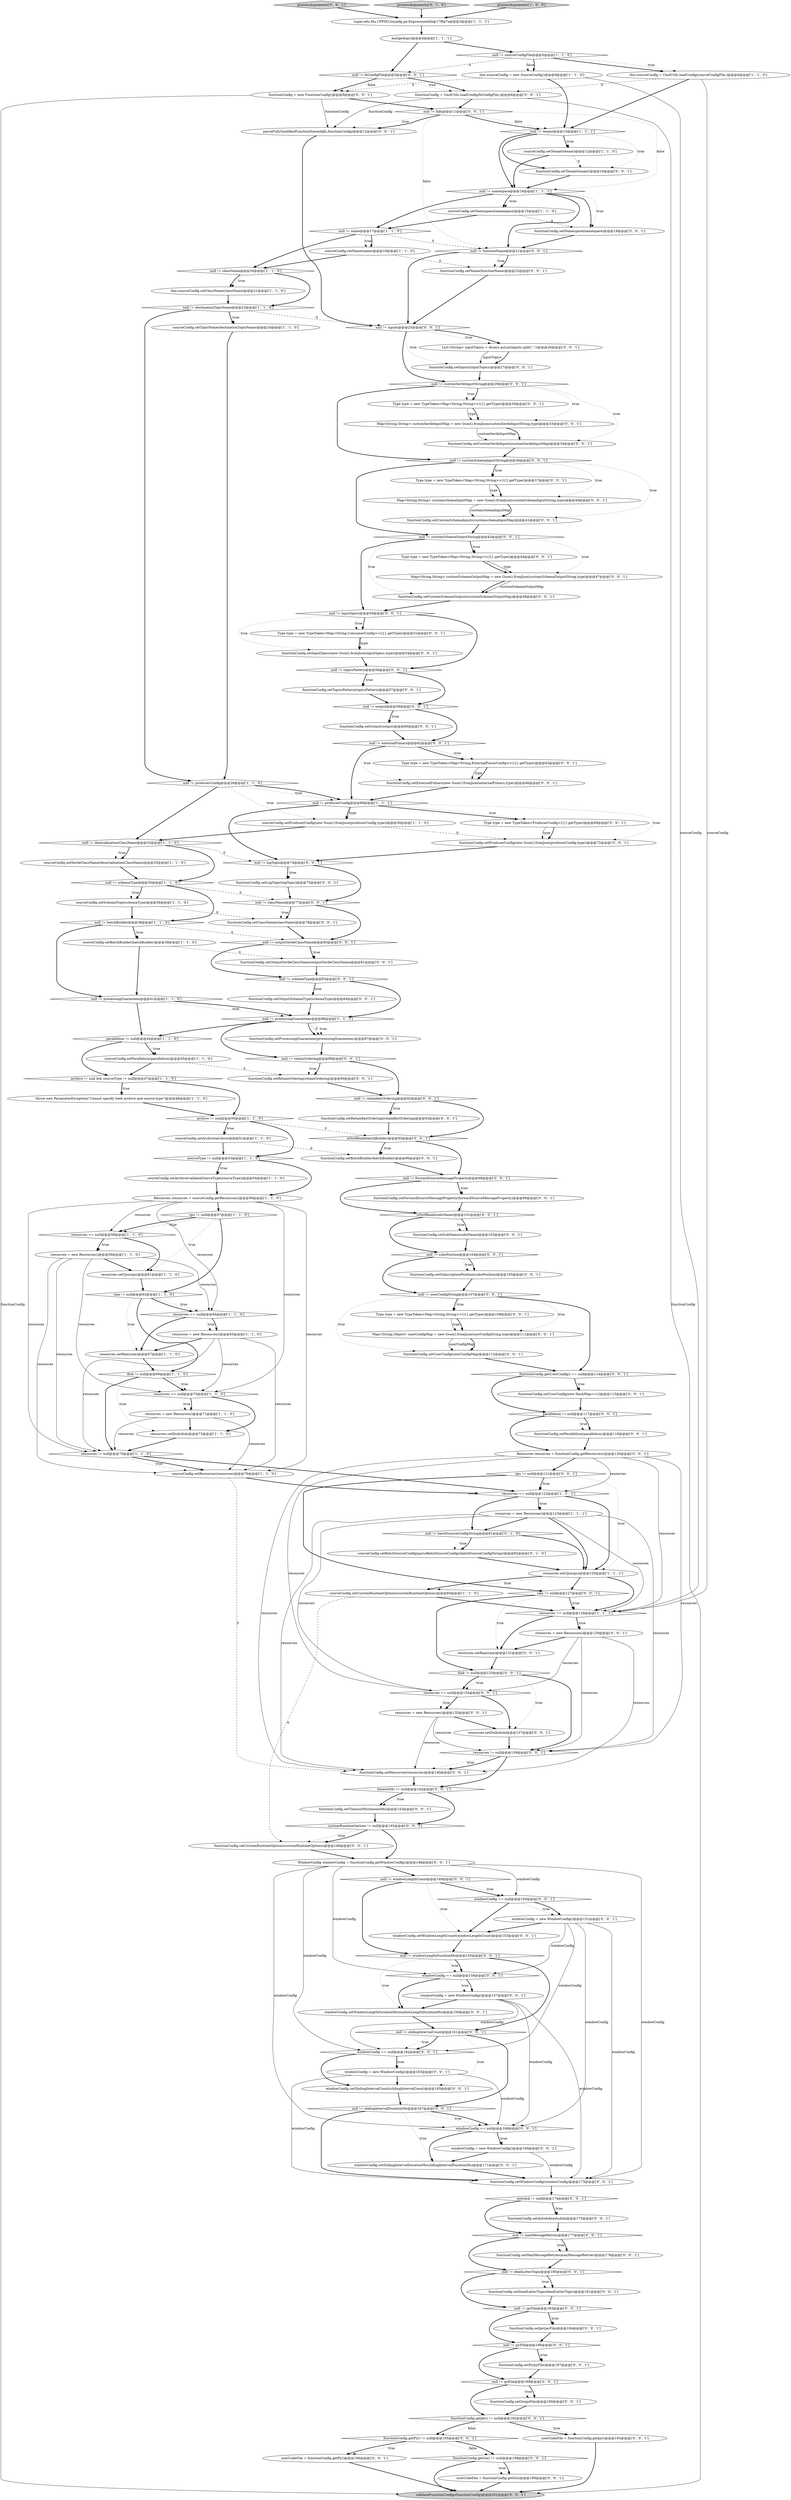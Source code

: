 digraph {
102 [style = filled, label = "userCodeFile = functionConfig.getJar()@@@193@@@['0', '0', '1']", fillcolor = white, shape = ellipse image = "AAA0AAABBB3BBB"];
70 [style = filled, label = "null != goFile@@@189@@@['0', '0', '1']", fillcolor = white, shape = diamond image = "AAA0AAABBB3BBB"];
84 [style = filled, label = "functionConfig.setSubName(subsName)@@@102@@@['0', '0', '1']", fillcolor = white, shape = ellipse image = "AAA0AAABBB3BBB"];
126 [style = filled, label = "functionConfig = CmdUtils.loadConfig(fnConfigFile,)@@@6@@@['0', '0', '1']", fillcolor = white, shape = ellipse image = "AAA0AAABBB3BBB"];
42 [style = filled, label = "sourceConfig.setName(name)@@@18@@@['1', '1', '0']", fillcolor = white, shape = ellipse image = "AAA0AAABBB1BBB"];
75 [style = filled, label = "Type type = new TypeToken<Map<String,ExternalPulsarConfig>>(){}.getType()@@@63@@@['0', '0', '1']", fillcolor = white, shape = ellipse image = "AAA0AAABBB3BBB"];
78 [style = filled, label = "parallelism != null@@@117@@@['0', '0', '1']", fillcolor = white, shape = diamond image = "AAA0AAABBB3BBB"];
153 [style = filled, label = "timeoutMs != null@@@142@@@['0', '0', '1']", fillcolor = white, shape = diamond image = "AAA0AAABBB3BBB"];
148 [style = filled, label = "null != topicsPattern@@@56@@@['0', '0', '1']", fillcolor = white, shape = diamond image = "AAA0AAABBB3BBB"];
170 [style = filled, label = "ram != null@@@127@@@['0', '0', '1']", fillcolor = white, shape = diamond image = "AAA0AAABBB3BBB"];
31 [style = filled, label = "sourceConfig.setResources(resources)@@@76@@@['1', '1', '0']", fillcolor = white, shape = ellipse image = "AAA0AAABBB1BBB"];
154 [style = filled, label = "processArguments['0', '0', '1']", fillcolor = lightgray, shape = diamond image = "AAA0AAABBB3BBB"];
122 [style = filled, label = "null != subsPosition@@@104@@@['0', '0', '1']", fillcolor = white, shape = diamond image = "AAA0AAABBB3BBB"];
36 [style = filled, label = "null != producerConfig@@@68@@@['1', '1', '1']", fillcolor = white, shape = diamond image = "AAA0AAABBB1BBB"];
65 [style = filled, label = "functionConfig.setInputSpecs(new Gson().fromJson(inputSpecs,type))@@@54@@@['0', '0', '1']", fillcolor = white, shape = ellipse image = "AAA0AAABBB3BBB"];
81 [style = filled, label = "functionConfig.setNamespace(namespace)@@@19@@@['0', '0', '1']", fillcolor = white, shape = ellipse image = "AAA0AAABBB3BBB"];
3 [style = filled, label = "null != batchBuilder@@@38@@@['1', '1', '0']", fillcolor = white, shape = diamond image = "AAA0AAABBB1BBB"];
16 [style = filled, label = "sourceType != null@@@53@@@['1', '1', '0']", fillcolor = white, shape = diamond image = "AAA0AAABBB1BBB"];
156 [style = filled, label = "functionConfig.setProducerConfig(new Gson().fromJson(producerConfig,type))@@@72@@@['0', '0', '1']", fillcolor = white, shape = ellipse image = "AAA0AAABBB3BBB"];
158 [style = filled, label = "functionConfig.setWindowConfig(windowConfig)@@@173@@@['0', '0', '1']", fillcolor = white, shape = ellipse image = "AAA0AAABBB3BBB"];
13 [style = filled, label = "sourceConfig.setTopicName(destinationTopicName)@@@24@@@['1', '1', '0']", fillcolor = white, shape = ellipse image = "AAA0AAABBB1BBB"];
159 [style = filled, label = "functionConfig.setForwardSourceMessageProperty(forwardSourceMessageProperty)@@@99@@@['0', '0', '1']", fillcolor = white, shape = ellipse image = "AAA0AAABBB3BBB"];
138 [style = filled, label = "null != windowLengthDurationMs@@@155@@@['0', '0', '1']", fillcolor = white, shape = diamond image = "AAA0AAABBB3BBB"];
35 [style = filled, label = "null != destinationTopicName@@@23@@@['1', '1', '0']", fillcolor = white, shape = diamond image = "AAA0AAABBB1BBB"];
130 [style = filled, label = "Type type = new TypeToken<Map<String,String>>(){}.getType()@@@108@@@['0', '0', '1']", fillcolor = white, shape = ellipse image = "AAA0AAABBB3BBB"];
121 [style = filled, label = "null != inputSpecs@@@50@@@['0', '0', '1']", fillcolor = white, shape = diamond image = "AAA0AAABBB3BBB"];
145 [style = filled, label = "functionConfig.setJar(jarFile)@@@184@@@['0', '0', '1']", fillcolor = white, shape = ellipse image = "AAA0AAABBB3BBB"];
15 [style = filled, label = "sourceConfig.setArchive(validateSourceType(sourceType))@@@54@@@['1', '1', '0']", fillcolor = white, shape = ellipse image = "AAA0AAABBB1BBB"];
61 [style = filled, label = "autoAck != null@@@174@@@['0', '0', '1']", fillcolor = white, shape = diamond image = "AAA0AAABBB3BBB"];
125 [style = filled, label = "functionConfig.setOutputSchemaType(schemaType)@@@84@@@['0', '0', '1']", fillcolor = white, shape = ellipse image = "AAA0AAABBB3BBB"];
160 [style = filled, label = "functionConfig.setSubscriptionPosition(subsPosition)@@@105@@@['0', '0', '1']", fillcolor = white, shape = ellipse image = "AAA0AAABBB3BBB"];
174 [style = filled, label = "null != maxMessageRetries@@@177@@@['0', '0', '1']", fillcolor = white, shape = diamond image = "AAA0AAABBB3BBB"];
127 [style = filled, label = "windowConfig.setWindowLengthCount(windowLengthCount)@@@153@@@['0', '0', '1']", fillcolor = white, shape = ellipse image = "AAA0AAABBB3BBB"];
50 [style = filled, label = "resources.setCpu(cpu)@@@125@@@['1', '1', '1']", fillcolor = white, shape = ellipse image = "AAA0AAABBB1BBB"];
66 [style = filled, label = "windowConfig == null@@@150@@@['0', '0', '1']", fillcolor = white, shape = diamond image = "AAA0AAABBB3BBB"];
117 [style = filled, label = "null != outputSerdeClassName@@@80@@@['0', '0', '1']", fillcolor = white, shape = diamond image = "AAA0AAABBB3BBB"];
112 [style = filled, label = "List<String> inputTopics = Arrays.asList(inputs.split(\",\"))@@@26@@@['0', '0', '1']", fillcolor = white, shape = ellipse image = "AAA0AAABBB3BBB"];
43 [style = filled, label = "sourceConfig.setBatchBuilder(batchBuilder)@@@39@@@['1', '1', '0']", fillcolor = white, shape = ellipse image = "AAA0AAABBB1BBB"];
27 [style = filled, label = "sourceConfig.setArchive(archive)@@@51@@@['1', '1', '0']", fillcolor = white, shape = ellipse image = "AAA0AAABBB1BBB"];
30 [style = filled, label = "resources = new Resources()@@@65@@@['1', '1', '0']", fillcolor = white, shape = ellipse image = "AAA0AAABBB1BBB"];
58 [style = filled, label = "functionConfig.setAutoAck(autoAck)@@@175@@@['0', '0', '1']", fillcolor = white, shape = ellipse image = "AAA0AAABBB3BBB"];
46 [style = filled, label = "resources != null@@@75@@@['1', '1', '0']", fillcolor = white, shape = diamond image = "AAA0AAABBB1BBB"];
11 [style = filled, label = "parallelism != null@@@44@@@['1', '1', '0']", fillcolor = white, shape = diamond image = "AAA0AAABBB1BBB"];
86 [style = filled, label = "null != customSchemaOutputString@@@43@@@['0', '0', '1']", fillcolor = white, shape = diamond image = "AAA0AAABBB3BBB"];
109 [style = filled, label = "null != inputs@@@25@@@['0', '0', '1']", fillcolor = white, shape = diamond image = "AAA0AAABBB3BBB"];
110 [style = filled, label = "functionConfig.setCustomRuntimeOptions(customRuntimeOptions)@@@146@@@['0', '0', '1']", fillcolor = white, shape = ellipse image = "AAA0AAABBB3BBB"];
108 [style = filled, label = "customRuntimeOptions != null@@@145@@@['0', '0', '1']", fillcolor = white, shape = diamond image = "AAA0AAABBB3BBB"];
167 [style = filled, label = "WindowConfig windowConfig = functionConfig.getWindowConfig()@@@148@@@['0', '0', '1']", fillcolor = white, shape = ellipse image = "AAA0AAABBB3BBB"];
77 [style = filled, label = "functionConfig.getJar() != null@@@192@@@['0', '0', '1']", fillcolor = white, shape = diamond image = "AAA0AAABBB3BBB"];
47 [style = filled, label = "resources == null@@@122@@@['1', '1', '1']", fillcolor = white, shape = diamond image = "AAA0AAABBB1BBB"];
94 [style = filled, label = "windowConfig = new WindowConfig()@@@169@@@['0', '0', '1']", fillcolor = white, shape = ellipse image = "AAA0AAABBB3BBB"];
124 [style = filled, label = "Resources resources = functionConfig.getResources()@@@120@@@['0', '0', '1']", fillcolor = white, shape = ellipse image = "AAA0AAABBB3BBB"];
17 [style = filled, label = "resources == null@@@58@@@['1', '1', '0']", fillcolor = white, shape = diamond image = "AAA0AAABBB1BBB"];
49 [style = filled, label = "null != deserializationClassName@@@32@@@['1', '1', '0']", fillcolor = white, shape = diamond image = "AAA0AAABBB1BBB"];
48 [style = filled, label = "null != className@@@20@@@['1', '1', '0']", fillcolor = white, shape = diamond image = "AAA0AAABBB1BBB"];
0 [style = filled, label = "null != processingGuarantees@@@41@@@['1', '1', '0']", fillcolor = white, shape = diamond image = "AAA0AAABBB1BBB"];
22 [style = filled, label = "sourceConfig.setSerdeClassName(deserializationClassName)@@@33@@@['1', '1', '0']", fillcolor = white, shape = ellipse image = "AAA0AAABBB1BBB"];
20 [style = filled, label = "resources == null@@@128@@@['1', '1', '1']", fillcolor = white, shape = diamond image = "AAA0AAABBB1BBB"];
10 [style = filled, label = "resources.setCpu(cpu)@@@61@@@['1', '1', '0']", fillcolor = white, shape = ellipse image = "AAA0AAABBB1BBB"];
165 [style = filled, label = "functionConfig.setCustomSerdeInputs(customSerdeInputMap)@@@34@@@['0', '0', '1']", fillcolor = white, shape = ellipse image = "AAA0AAABBB3BBB"];
51 [style = filled, label = "null != schemaType@@@35@@@['1', '1', '0']", fillcolor = white, shape = diamond image = "AAA0AAABBB1BBB"];
40 [style = filled, label = "null != processingGuarantees@@@86@@@['1', '1', '1']", fillcolor = white, shape = diamond image = "AAA0AAABBB1BBB"];
29 [style = filled, label = "this.sourceConfig = CmdUtils.loadConfig(sourceConfigFile,)@@@6@@@['1', '1', '0']", fillcolor = white, shape = ellipse image = "AAA0AAABBB1BBB"];
38 [style = filled, label = "resources = new Resources()@@@123@@@['1', '1', '1']", fillcolor = white, shape = ellipse image = "AAA0AAABBB1BBB"];
56 [style = filled, label = "null != batchSourceConfigString@@@81@@@['0', '1', '0']", fillcolor = white, shape = diamond image = "AAA1AAABBB2BBB"];
88 [style = filled, label = "null != fqfn@@@11@@@['0', '0', '1']", fillcolor = white, shape = diamond image = "AAA0AAABBB3BBB"];
172 [style = filled, label = "resources = new Resources()@@@135@@@['0', '0', '1']", fillcolor = white, shape = ellipse image = "AAA0AAABBB3BBB"];
134 [style = filled, label = "userCodeFile = functionConfig.getGo()@@@199@@@['0', '0', '1']", fillcolor = white, shape = ellipse image = "AAA0AAABBB3BBB"];
39 [style = filled, label = "archive != null@@@50@@@['1', '1', '0']", fillcolor = white, shape = diamond image = "AAA0AAABBB1BBB"];
87 [style = filled, label = "Type type = new TypeToken<Map<String,String>>(){}.getType()@@@44@@@['0', '0', '1']", fillcolor = white, shape = ellipse image = "AAA0AAABBB3BBB"];
93 [style = filled, label = "functionConfig.setTenant(tenant)@@@16@@@['0', '0', '1']", fillcolor = white, shape = ellipse image = "AAA0AAABBB3BBB"];
133 [style = filled, label = "Map<String,String> customschemaInputMap = new Gson().fromJson(customSchemaInputString,type)@@@40@@@['0', '0', '1']", fillcolor = white, shape = ellipse image = "AAA0AAABBB3BBB"];
12 [style = filled, label = "super.edu.fdu.CPPDG.tinypdg.pe.ExpressionInfo@17f8a7e@@@3@@@['1', '1', '1']", fillcolor = white, shape = ellipse image = "AAA0AAABBB1BBB"];
19 [style = filled, label = "resources == null@@@64@@@['1', '1', '0']", fillcolor = white, shape = diamond image = "AAA0AAABBB1BBB"];
52 [style = filled, label = "Resources resources = sourceConfig.getResources()@@@56@@@['1', '1', '0']", fillcolor = white, shape = ellipse image = "AAA0AAABBB1BBB"];
59 [style = filled, label = "functionConfig.setRetainKeyOrdering(retainKeyOrdering)@@@93@@@['0', '0', '1']", fillcolor = white, shape = ellipse image = "AAA0AAABBB3BBB"];
143 [style = filled, label = "windowConfig = new WindowConfig()@@@151@@@['0', '0', '1']", fillcolor = white, shape = ellipse image = "AAA0AAABBB3BBB"];
74 [style = filled, label = "functionConfig.setCustomSchemaInputs(customschemaInputMap)@@@41@@@['0', '0', '1']", fillcolor = white, shape = ellipse image = "AAA0AAABBB3BBB"];
166 [style = filled, label = "isNotBlank(subsName)@@@101@@@['0', '0', '1']", fillcolor = white, shape = diamond image = "AAA0AAABBB3BBB"];
90 [style = filled, label = "functionConfig.setUserConfig(userConfigMap)@@@112@@@['0', '0', '1']", fillcolor = white, shape = ellipse image = "AAA0AAABBB3BBB"];
82 [style = filled, label = "null != schemaType@@@83@@@['0', '0', '1']", fillcolor = white, shape = diamond image = "AAA0AAABBB3BBB"];
139 [style = filled, label = "functionConfig.setLogTopic(logTopic)@@@75@@@['0', '0', '1']", fillcolor = white, shape = ellipse image = "AAA0AAABBB3BBB"];
104 [style = filled, label = "functionConfig.setBatchBuilder(batchBuilder)@@@96@@@['0', '0', '1']", fillcolor = white, shape = ellipse image = "AAA0AAABBB3BBB"];
140 [style = filled, label = "windowConfig.setSlidingIntervalDurationMs(slidingIntervalDurationMs)@@@171@@@['0', '0', '1']", fillcolor = white, shape = ellipse image = "AAA0AAABBB3BBB"];
168 [style = filled, label = "windowConfig == null@@@168@@@['0', '0', '1']", fillcolor = white, shape = diamond image = "AAA0AAABBB3BBB"];
34 [style = filled, label = "null != producerConfig@@@26@@@['1', '1', '0']", fillcolor = white, shape = diamond image = "AAA0AAABBB1BBB"];
146 [style = filled, label = "null != customSerdeInputString@@@29@@@['0', '0', '1']", fillcolor = white, shape = diamond image = "AAA0AAABBB3BBB"];
149 [style = filled, label = "null != windowLengthCount@@@149@@@['0', '0', '1']", fillcolor = white, shape = diamond image = "AAA0AAABBB3BBB"];
71 [style = filled, label = "null != functionName@@@21@@@['0', '0', '1']", fillcolor = white, shape = diamond image = "AAA0AAABBB3BBB"];
8 [style = filled, label = "resources = new Resources()@@@71@@@['1', '1', '0']", fillcolor = white, shape = ellipse image = "AAA0AAABBB1BBB"];
62 [style = filled, label = "validateFunctionConfigs(functionConfig)@@@201@@@['0', '0', '1']", fillcolor = lightgray, shape = ellipse image = "AAA0AAABBB3BBB"];
9 [style = filled, label = "cpu != null@@@57@@@['1', '1', '0']", fillcolor = white, shape = diamond image = "AAA0AAABBB1BBB"];
72 [style = filled, label = "null != output@@@59@@@['0', '0', '1']", fillcolor = white, shape = diamond image = "AAA0AAABBB3BBB"];
2 [style = filled, label = "throw new ParameterException(\"Cannot specify both archive and source-type\")@@@48@@@['1', '1', '0']", fillcolor = white, shape = ellipse image = "AAA0AAABBB1BBB"];
155 [style = filled, label = "functionConfig.setRetainOrdering(retainOrdering)@@@90@@@['0', '0', '1']", fillcolor = white, shape = ellipse image = "AAA0AAABBB3BBB"];
161 [style = filled, label = "cpu != null@@@121@@@['0', '0', '1']", fillcolor = white, shape = diamond image = "AAA0AAABBB3BBB"];
37 [style = filled, label = "resources.setDisk(disk)@@@73@@@['1', '1', '0']", fillcolor = white, shape = ellipse image = "AAA0AAABBB1BBB"];
6 [style = filled, label = "mergeArgs()@@@4@@@['1', '1', '1']", fillcolor = white, shape = ellipse image = "AAA0AAABBB1BBB"];
114 [style = filled, label = "resources = new Resources()@@@129@@@['0', '0', '1']", fillcolor = white, shape = ellipse image = "AAA0AAABBB3BBB"];
28 [style = filled, label = "resources.setRam(ram)@@@67@@@['1', '1', '0']", fillcolor = white, shape = ellipse image = "AAA0AAABBB1BBB"];
142 [style = filled, label = "resources != null@@@139@@@['0', '0', '1']", fillcolor = white, shape = diamond image = "AAA0AAABBB3BBB"];
76 [style = filled, label = "functionConfig.setExternalPulsars(new Gson().fromJson(externalPulsars,type))@@@66@@@['0', '0', '1']", fillcolor = white, shape = ellipse image = "AAA0AAABBB3BBB"];
23 [style = filled, label = "sourceConfig.setNamespace(namespace)@@@15@@@['1', '1', '0']", fillcolor = white, shape = ellipse image = "AAA0AAABBB1BBB"];
1 [style = filled, label = "sourceConfig.setProducerConfig(new Gson().fromJson(producerConfig,type))@@@30@@@['1', '1', '0']", fillcolor = white, shape = ellipse image = "AAA0AAABBB1BBB"];
150 [style = filled, label = "parseFullyQualifiedFunctionName(fqfn,functionConfig)@@@12@@@['0', '0', '1']", fillcolor = white, shape = ellipse image = "AAA0AAABBB3BBB"];
83 [style = filled, label = "null != retainKeyOrdering@@@92@@@['0', '0', '1']", fillcolor = white, shape = diamond image = "AAA0AAABBB3BBB"];
164 [style = filled, label = "windowConfig == null@@@156@@@['0', '0', '1']", fillcolor = white, shape = diamond image = "AAA0AAABBB3BBB"];
105 [style = filled, label = "functionConfig.setTimeoutMs(timeoutMs)@@@143@@@['0', '0', '1']", fillcolor = white, shape = ellipse image = "AAA0AAABBB3BBB"];
68 [style = filled, label = "Map<String,String> customSerdeInputMap = new Gson().fromJson(customSerdeInputString,type)@@@33@@@['0', '0', '1']", fillcolor = white, shape = ellipse image = "AAA0AAABBB3BBB"];
157 [style = filled, label = "windowConfig.setWindowLengthDurationMs(windowLengthDurationMs)@@@159@@@['0', '0', '1']", fillcolor = white, shape = ellipse image = "AAA0AAABBB3BBB"];
116 [style = filled, label = "null != className@@@77@@@['0', '0', '1']", fillcolor = white, shape = diamond image = "AAA0AAABBB3BBB"];
141 [style = filled, label = "null != jarFile@@@183@@@['0', '0', '1']", fillcolor = white, shape = diamond image = "AAA0AAABBB3BBB"];
173 [style = filled, label = "functionConfig.setDeadLetterTopic(deadLetterTopic)@@@181@@@['0', '0', '1']", fillcolor = white, shape = ellipse image = "AAA0AAABBB3BBB"];
152 [style = filled, label = "windowConfig = new WindowConfig()@@@163@@@['0', '0', '1']", fillcolor = white, shape = ellipse image = "AAA0AAABBB3BBB"];
54 [style = filled, label = "sourceConfig.setCustomRuntimeOptions(customRuntimeOptions)@@@85@@@['1', '1', '0']", fillcolor = white, shape = ellipse image = "AAA0AAABBB1BBB"];
120 [style = filled, label = "Type type = new TypeToken<ProducerConfig>(){}.getType()@@@69@@@['0', '0', '1']", fillcolor = white, shape = ellipse image = "AAA0AAABBB3BBB"];
169 [style = filled, label = "functionConfig.setGo(goFile)@@@190@@@['0', '0', '1']", fillcolor = white, shape = ellipse image = "AAA0AAABBB3BBB"];
171 [style = filled, label = "userCodeFile = functionConfig.getPy()@@@196@@@['0', '0', '1']", fillcolor = white, shape = ellipse image = "AAA0AAABBB3BBB"];
85 [style = filled, label = "Map<String,String> customSchemaOutputMap = new Gson().fromJson(customSchemaOutputString,type)@@@47@@@['0', '0', '1']", fillcolor = white, shape = ellipse image = "AAA0AAABBB3BBB"];
60 [style = filled, label = "functionConfig.setUserConfig(new HashMap<>())@@@115@@@['0', '0', '1']", fillcolor = white, shape = ellipse image = "AAA0AAABBB3BBB"];
113 [style = filled, label = "functionConfig.setProcessingGuarantees(processingGuarantees)@@@87@@@['0', '0', '1']", fillcolor = white, shape = ellipse image = "AAA0AAABBB3BBB"];
5 [style = filled, label = "disk != null@@@69@@@['1', '1', '0']", fillcolor = white, shape = diamond image = "AAA0AAABBB1BBB"];
136 [style = filled, label = "functionConfig.setInputs(inputTopics)@@@27@@@['0', '0', '1']", fillcolor = white, shape = ellipse image = "AAA0AAABBB3BBB"];
131 [style = filled, label = "resources == null@@@134@@@['0', '0', '1']", fillcolor = white, shape = diamond image = "AAA0AAABBB3BBB"];
99 [style = filled, label = "null != forwardSourceMessageProperty@@@98@@@['0', '0', '1']", fillcolor = white, shape = diamond image = "AAA0AAABBB3BBB"];
32 [style = filled, label = "sourceConfig.setSchemaType(schemaType)@@@36@@@['1', '1', '0']", fillcolor = white, shape = ellipse image = "AAA0AAABBB1BBB"];
118 [style = filled, label = "resources.setRam(ram)@@@131@@@['0', '0', '1']", fillcolor = white, shape = ellipse image = "AAA0AAABBB3BBB"];
73 [style = filled, label = "isNotBlank(batchBuilder)@@@95@@@['0', '0', '1']", fillcolor = white, shape = diamond image = "AAA0AAABBB3BBB"];
103 [style = filled, label = "null != fnConfigFile@@@5@@@['0', '0', '1']", fillcolor = white, shape = diamond image = "AAA0AAABBB3BBB"];
80 [style = filled, label = "functionConfig.setPy(pyFile)@@@187@@@['0', '0', '1']", fillcolor = white, shape = ellipse image = "AAA0AAABBB3BBB"];
67 [style = filled, label = "disk != null@@@133@@@['0', '0', '1']", fillcolor = white, shape = diamond image = "AAA0AAABBB3BBB"];
111 [style = filled, label = "null != slidingIntervalCount@@@161@@@['0', '0', '1']", fillcolor = white, shape = diamond image = "AAA0AAABBB3BBB"];
106 [style = filled, label = "Type type = new TypeToken<Map<String,String>>(){}.getType()@@@30@@@['0', '0', '1']", fillcolor = white, shape = ellipse image = "AAA0AAABBB3BBB"];
135 [style = filled, label = "resources.setDisk(disk)@@@137@@@['0', '0', '1']", fillcolor = white, shape = ellipse image = "AAA0AAABBB3BBB"];
24 [style = filled, label = "null != tenant@@@15@@@['1', '1', '1']", fillcolor = white, shape = diamond image = "AAA0AAABBB1BBB"];
129 [style = filled, label = "null != retainOrdering@@@89@@@['0', '0', '1']", fillcolor = white, shape = diamond image = "AAA0AAABBB3BBB"];
137 [style = filled, label = "windowConfig.setSlidingIntervalCount(slidingIntervalCount)@@@165@@@['0', '0', '1']", fillcolor = white, shape = ellipse image = "AAA0AAABBB3BBB"];
144 [style = filled, label = "windowConfig == null@@@162@@@['0', '0', '1']", fillcolor = white, shape = diamond image = "AAA0AAABBB3BBB"];
92 [style = filled, label = "null != pyFile@@@186@@@['0', '0', '1']", fillcolor = white, shape = diamond image = "AAA0AAABBB3BBB"];
25 [style = filled, label = "resources = new Resources()@@@59@@@['1', '1', '0']", fillcolor = white, shape = ellipse image = "AAA0AAABBB1BBB"];
41 [style = filled, label = "this.sourceConfig.setClassName(className)@@@21@@@['1', '1', '0']", fillcolor = white, shape = ellipse image = "AAA0AAABBB1BBB"];
53 [style = filled, label = "resources == null@@@70@@@['1', '1', '0']", fillcolor = white, shape = diamond image = "AAA0AAABBB1BBB"];
7 [style = filled, label = "archive != null && sourceType != null@@@47@@@['1', '1', '0']", fillcolor = white, shape = diamond image = "AAA0AAABBB1BBB"];
21 [style = filled, label = "null != namespace@@@18@@@['1', '1', '1']", fillcolor = white, shape = diamond image = "AAA0AAABBB1BBB"];
33 [style = filled, label = "this.sourceConfig = new SourceConfig()@@@9@@@['1', '1', '0']", fillcolor = white, shape = ellipse image = "AAA0AAABBB1BBB"];
63 [style = filled, label = "functionConfig.setOutput(output)@@@60@@@['0', '0', '1']", fillcolor = white, shape = ellipse image = "AAA0AAABBB3BBB"];
69 [style = filled, label = "windowConfig = new WindowConfig()@@@157@@@['0', '0', '1']", fillcolor = white, shape = ellipse image = "AAA0AAABBB3BBB"];
45 [style = filled, label = "null != name@@@17@@@['1', '1', '0']", fillcolor = white, shape = diamond image = "AAA0AAABBB1BBB"];
98 [style = filled, label = "Type type = new TypeToken<Map<String,ConsumerConfig>>(){}.getType()@@@51@@@['0', '0', '1']", fillcolor = white, shape = ellipse image = "AAA0AAABBB3BBB"];
147 [style = filled, label = "functionConfig.setOutputSerdeClassName(outputSerdeClassName)@@@81@@@['0', '0', '1']", fillcolor = white, shape = ellipse image = "AAA0AAABBB3BBB"];
132 [style = filled, label = "functionConfig.setParallelism(parallelism)@@@118@@@['0', '0', '1']", fillcolor = white, shape = ellipse image = "AAA0AAABBB3BBB"];
107 [style = filled, label = "functionConfig.getGo() != null@@@198@@@['0', '0', '1']", fillcolor = white, shape = diamond image = "AAA0AAABBB3BBB"];
115 [style = filled, label = "functionConfig.setCustomSchemaOutputs(customSchemaOutputMap)@@@48@@@['0', '0', '1']", fillcolor = white, shape = ellipse image = "AAA0AAABBB3BBB"];
175 [style = filled, label = "null != customSchemaInputString@@@36@@@['0', '0', '1']", fillcolor = white, shape = diamond image = "AAA0AAABBB3BBB"];
64 [style = filled, label = "null != slidingIntervalDurationMs@@@167@@@['0', '0', '1']", fillcolor = white, shape = diamond image = "AAA0AAABBB3BBB"];
55 [style = filled, label = "processArguments['0', '1', '0']", fillcolor = lightgray, shape = diamond image = "AAA0AAABBB2BBB"];
96 [style = filled, label = "functionConfig.setResources(resources)@@@140@@@['0', '0', '1']", fillcolor = white, shape = ellipse image = "AAA0AAABBB3BBB"];
4 [style = filled, label = "sourceConfig.setTenant(tenant)@@@12@@@['1', '1', '0']", fillcolor = white, shape = ellipse image = "AAA0AAABBB1BBB"];
18 [style = filled, label = "null != sourceConfigFile@@@5@@@['1', '1', '0']", fillcolor = white, shape = diamond image = "AAA0AAABBB1BBB"];
26 [style = filled, label = "sourceConfig.setParallelism(parallelism)@@@45@@@['1', '1', '0']", fillcolor = white, shape = ellipse image = "AAA0AAABBB1BBB"];
95 [style = filled, label = "functionConfig.setName(functionName)@@@22@@@['0', '0', '1']", fillcolor = white, shape = ellipse image = "AAA0AAABBB3BBB"];
163 [style = filled, label = "functionConfig.getUserConfig() == null@@@114@@@['0', '0', '1']", fillcolor = white, shape = diamond image = "AAA0AAABBB3BBB"];
44 [style = filled, label = "processArguments['1', '0', '0']", fillcolor = lightgray, shape = diamond image = "AAA0AAABBB1BBB"];
97 [style = filled, label = "functionConfig = new FunctionConfig()@@@9@@@['0', '0', '1']", fillcolor = white, shape = ellipse image = "AAA0AAABBB3BBB"];
14 [style = filled, label = "ram != null@@@63@@@['1', '1', '0']", fillcolor = white, shape = diamond image = "AAA0AAABBB1BBB"];
89 [style = filled, label = "null != userConfigString@@@107@@@['0', '0', '1']", fillcolor = white, shape = diamond image = "AAA0AAABBB3BBB"];
79 [style = filled, label = "null != externalPulsars@@@62@@@['0', '0', '1']", fillcolor = white, shape = diamond image = "AAA0AAABBB3BBB"];
119 [style = filled, label = "functionConfig.getPy() != null@@@195@@@['0', '0', '1']", fillcolor = white, shape = diamond image = "AAA0AAABBB3BBB"];
128 [style = filled, label = "functionConfig.setClassName(className)@@@78@@@['0', '0', '1']", fillcolor = white, shape = ellipse image = "AAA0AAABBB3BBB"];
101 [style = filled, label = "Type type = new TypeToken<Map<String,String>>(){}.getType()@@@37@@@['0', '0', '1']", fillcolor = white, shape = ellipse image = "AAA0AAABBB3BBB"];
100 [style = filled, label = "functionConfig.setMaxMessageRetries(maxMessageRetries)@@@178@@@['0', '0', '1']", fillcolor = white, shape = ellipse image = "AAA0AAABBB3BBB"];
151 [style = filled, label = "functionConfig.setTopicsPattern(topicsPattern)@@@57@@@['0', '0', '1']", fillcolor = white, shape = ellipse image = "AAA0AAABBB3BBB"];
57 [style = filled, label = "sourceConfig.setBatchSourceConfig(parseBatchSourceConfigs(batchSourceConfigString))@@@82@@@['0', '1', '0']", fillcolor = white, shape = ellipse image = "AAA1AAABBB2BBB"];
123 [style = filled, label = "null != deadLetterTopic@@@180@@@['0', '0', '1']", fillcolor = white, shape = diamond image = "AAA0AAABBB3BBB"];
91 [style = filled, label = "Map<String,Object> userConfigMap = new Gson().fromJson(userConfigString,type)@@@111@@@['0', '0', '1']", fillcolor = white, shape = ellipse image = "AAA0AAABBB3BBB"];
162 [style = filled, label = "null != logTopic@@@74@@@['0', '0', '1']", fillcolor = white, shape = diamond image = "AAA0AAABBB3BBB"];
174->100 [style = dotted, label="true"];
86->87 [style = dotted, label="true"];
46->47 [style = bold, label=""];
86->115 [style = dotted, label="true"];
19->28 [style = bold, label=""];
50->54 [style = dotted, label="true"];
97->62 [style = solid, label="functionConfig"];
88->150 [style = dotted, label="true"];
152->137 [style = bold, label=""];
96->153 [style = bold, label=""];
5->53 [style = bold, label=""];
102->62 [style = bold, label=""];
41->35 [style = bold, label=""];
133->74 [style = solid, label="customschemaInputMap"];
49->22 [style = dotted, label="true"];
29->126 [style = dashed, label="0"];
141->145 [style = dotted, label="true"];
66->143 [style = dotted, label="true"];
55->12 [style = bold, label=""];
92->70 [style = bold, label=""];
45->42 [style = dotted, label="true"];
138->111 [style = bold, label=""];
114->142 [style = solid, label="resources"];
166->122 [style = bold, label=""];
56->57 [style = dotted, label="true"];
119->107 [style = dotted, label="false"];
14->5 [style = bold, label=""];
107->134 [style = bold, label=""];
111->64 [style = bold, label=""];
3->43 [style = bold, label=""];
168->94 [style = bold, label=""];
129->83 [style = bold, label=""];
50->20 [style = bold, label=""];
78->124 [style = bold, label=""];
35->13 [style = bold, label=""];
0->11 [style = bold, label=""];
87->85 [style = bold, label=""];
91->90 [style = solid, label="userConfigMap"];
126->88 [style = bold, label=""];
143->158 [style = solid, label="windowConfig"];
124->131 [style = solid, label="resources"];
90->163 [style = bold, label=""];
69->168 [style = solid, label="windowConfig"];
10->14 [style = bold, label=""];
138->157 [style = dotted, label="true"];
116->128 [style = dotted, label="true"];
23->81 [style = dashed, label="0"];
117->82 [style = bold, label=""];
119->171 [style = dotted, label="true"];
149->66 [style = bold, label=""];
64->140 [style = dotted, label="true"];
36->1 [style = solid, label="type"];
24->4 [style = bold, label=""];
143->168 [style = solid, label="windowConfig"];
36->162 [style = bold, label=""];
172->142 [style = solid, label="resources"];
85->115 [style = solid, label="customSchemaOutputMap"];
29->20 [style = solid, label="sourceConfig"];
173->141 [style = bold, label=""];
52->46 [style = solid, label="resources"];
152->158 [style = solid, label="windowConfig"];
40->113 [style = bold, label=""];
167->66 [style = solid, label="windowConfig"];
141->92 [style = bold, label=""];
24->93 [style = bold, label=""];
122->89 [style = bold, label=""];
43->0 [style = bold, label=""];
70->77 [style = bold, label=""];
106->68 [style = solid, label="type"];
34->36 [style = dotted, label="true"];
127->138 [style = bold, label=""];
61->58 [style = bold, label=""];
53->8 [style = bold, label=""];
53->37 [style = bold, label=""];
40->113 [style = dashed, label="0"];
128->117 [style = bold, label=""];
131->172 [style = dotted, label="true"];
16->15 [style = bold, label=""];
52->53 [style = solid, label="resources"];
160->89 [style = bold, label=""];
109->112 [style = dotted, label="true"];
75->76 [style = solid, label="type"];
162->139 [style = bold, label=""];
67->135 [style = dotted, label="true"];
52->17 [style = solid, label="resources"];
146->165 [style = dotted, label="true"];
27->16 [style = bold, label=""];
36->120 [style = bold, label=""];
77->119 [style = bold, label=""];
47->50 [style = bold, label=""];
20->118 [style = bold, label=""];
88->24 [style = dotted, label="false"];
175->101 [style = bold, label=""];
148->72 [style = bold, label=""];
18->33 [style = dotted, label="false"];
30->53 [style = solid, label="resources"];
70->169 [style = dotted, label="true"];
161->47 [style = bold, label=""];
29->24 [style = bold, label=""];
77->102 [style = bold, label=""];
19->30 [style = dotted, label="true"];
79->76 [style = dotted, label="true"];
30->46 [style = solid, label="resources"];
91->90 [style = bold, label=""];
17->10 [style = bold, label=""];
121->148 [style = bold, label=""];
146->175 [style = bold, label=""];
64->168 [style = dotted, label="true"];
123->141 [style = bold, label=""];
98->65 [style = solid, label="type"];
38->56 [style = bold, label=""];
49->162 [style = dashed, label="0"];
73->99 [style = bold, label=""];
88->21 [style = dotted, label="false"];
94->158 [style = solid, label="windowConfig"];
92->80 [style = dotted, label="true"];
6->103 [style = bold, label=""];
16->52 [style = bold, label=""];
124->20 [style = solid, label="resources"];
175->101 [style = dotted, label="true"];
16->15 [style = dotted, label="true"];
83->59 [style = bold, label=""];
109->136 [style = dotted, label="true"];
122->160 [style = dotted, label="true"];
14->28 [style = dotted, label="true"];
153->105 [style = dotted, label="true"];
69->157 [style = bold, label=""];
124->142 [style = solid, label="resources"];
161->50 [style = dotted, label="true"];
4->93 [style = dashed, label="0"];
20->114 [style = bold, label=""];
71->109 [style = bold, label=""];
172->96 [style = solid, label="resources"];
54->20 [style = bold, label=""];
35->34 [style = bold, label=""];
4->21 [style = bold, label=""];
47->38 [style = dotted, label="true"];
131->172 [style = bold, label=""];
144->152 [style = bold, label=""];
40->11 [style = bold, label=""];
112->136 [style = bold, label=""];
118->67 [style = bold, label=""];
38->50 [style = bold, label=""];
110->167 [style = bold, label=""];
138->164 [style = dotted, label="true"];
93->21 [style = bold, label=""];
67->131 [style = bold, label=""];
11->26 [style = bold, label=""];
143->127 [style = bold, label=""];
158->61 [style = bold, label=""];
46->31 [style = bold, label=""];
21->81 [style = dotted, label="true"];
49->22 [style = bold, label=""];
8->37 [style = bold, label=""];
163->78 [style = bold, label=""];
95->109 [style = bold, label=""];
79->75 [style = dotted, label="true"];
54->110 [style = dashed, label="0"];
139->116 [style = bold, label=""];
64->168 [style = bold, label=""];
100->123 [style = bold, label=""];
163->60 [style = dotted, label="true"];
78->132 [style = dotted, label="true"];
149->66 [style = dotted, label="true"];
167->149 [style = bold, label=""];
89->130 [style = bold, label=""];
61->174 [style = bold, label=""];
130->91 [style = solid, label="type"];
5->53 [style = dotted, label="true"];
132->124 [style = bold, label=""];
170->67 [style = bold, label=""];
146->68 [style = dotted, label="true"];
108->110 [style = dotted, label="true"];
23->45 [style = bold, label=""];
2->39 [style = bold, label=""];
124->96 [style = solid, label="resources"];
31->47 [style = bold, label=""];
149->127 [style = dotted, label="true"];
48->41 [style = dotted, label="true"];
9->17 [style = dotted, label="true"];
111->144 [style = dotted, label="true"];
141->145 [style = bold, label=""];
30->31 [style = solid, label="resources"];
28->5 [style = bold, label=""];
129->155 [style = bold, label=""];
37->46 [style = bold, label=""];
89->90 [style = dotted, label="true"];
113->129 [style = bold, label=""];
58->174 [style = bold, label=""];
144->137 [style = bold, label=""];
39->27 [style = dotted, label="true"];
138->164 [style = bold, label=""];
134->62 [style = bold, label=""];
19->30 [style = bold, label=""];
86->85 [style = dotted, label="true"];
136->146 [style = bold, label=""];
49->51 [style = bold, label=""];
162->139 [style = dotted, label="true"];
175->86 [style = bold, label=""];
164->69 [style = bold, label=""];
88->150 [style = bold, label=""];
169->77 [style = bold, label=""];
11->7 [style = bold, label=""];
42->48 [style = bold, label=""];
149->138 [style = bold, label=""];
84->122 [style = bold, label=""];
99->166 [style = bold, label=""];
32->3 [style = bold, label=""];
107->62 [style = bold, label=""];
88->24 [style = bold, label=""];
115->121 [style = bold, label=""];
166->84 [style = dotted, label="true"];
83->59 [style = dotted, label="true"];
34->1 [style = dotted, label="true"];
71->95 [style = dotted, label="true"];
38->20 [style = solid, label="resources"];
78->132 [style = bold, label=""];
150->109 [style = bold, label=""];
143->164 [style = solid, label="windowConfig"];
99->159 [style = bold, label=""];
25->46 [style = solid, label="resources"];
171->62 [style = bold, label=""];
86->87 [style = bold, label=""];
121->98 [style = bold, label=""];
25->10 [style = bold, label=""];
39->27 [style = bold, label=""];
72->63 [style = dotted, label="true"];
164->157 [style = bold, label=""];
9->10 [style = dotted, label="true"];
21->71 [style = bold, label=""];
161->170 [style = bold, label=""];
9->17 [style = bold, label=""];
103->97 [style = bold, label=""];
27->104 [style = dashed, label="0"];
38->131 [style = solid, label="resources"];
9->14 [style = bold, label=""];
119->107 [style = bold, label=""];
105->108 [style = bold, label=""];
143->144 [style = solid, label="windowConfig"];
82->40 [style = bold, label=""];
70->169 [style = bold, label=""];
120->156 [style = bold, label=""];
154->12 [style = bold, label=""];
50->54 [style = bold, label=""];
170->20 [style = dotted, label="true"];
137->64 [style = bold, label=""];
1->49 [style = bold, label=""];
39->16 [style = bold, label=""];
79->75 [style = bold, label=""];
38->142 [style = solid, label="resources"];
18->29 [style = dotted, label="true"];
73->104 [style = dotted, label="true"];
89->163 [style = bold, label=""];
46->31 [style = dotted, label="true"];
40->113 [style = dotted, label="true"];
175->133 [style = dotted, label="true"];
162->116 [style = bold, label=""];
47->56 [style = bold, label=""];
121->98 [style = dotted, label="true"];
68->165 [style = bold, label=""];
116->117 [style = bold, label=""];
30->28 [style = bold, label=""];
130->91 [style = bold, label=""];
77->119 [style = dotted, label="false"];
89->91 [style = dotted, label="true"];
48->35 [style = bold, label=""];
20->114 [style = dotted, label="true"];
69->158 [style = solid, label="windowConfig"];
18->29 [style = bold, label=""];
142->96 [style = dotted, label="true"];
57->50 [style = bold, label=""];
3->117 [style = dashed, label="0"];
74->86 [style = bold, label=""];
43->147 [style = dashed, label="0"];
38->96 [style = solid, label="resources"];
3->43 [style = dotted, label="true"];
164->69 [style = dotted, label="true"];
36->120 [style = dotted, label="true"];
34->36 [style = bold, label=""];
22->51 [style = bold, label=""];
123->173 [style = bold, label=""];
67->142 [style = bold, label=""];
52->31 [style = solid, label="resources"];
65->148 [style = bold, label=""];
52->9 [style = bold, label=""];
148->151 [style = dotted, label="true"];
167->164 [style = solid, label="windowConfig"];
72->79 [style = bold, label=""];
56->50 [style = bold, label=""];
15->52 [style = bold, label=""];
116->128 [style = bold, label=""];
66->143 [style = bold, label=""];
21->81 [style = bold, label=""];
153->108 [style = bold, label=""];
117->147 [style = bold, label=""];
94->140 [style = bold, label=""];
167->168 [style = solid, label="windowConfig"];
76->36 [style = bold, label=""];
48->41 [style = bold, label=""];
80->70 [style = bold, label=""];
126->62 [style = solid, label="functionConfig"];
73->104 [style = bold, label=""];
56->57 [style = bold, label=""];
45->42 [style = bold, label=""];
147->82 [style = bold, label=""];
36->156 [style = dotted, label="true"];
170->118 [style = dotted, label="true"];
63->79 [style = bold, label=""];
79->36 [style = bold, label=""];
36->1 [style = bold, label=""];
114->131 [style = solid, label="resources"];
14->19 [style = dotted, label="true"];
11->26 [style = dotted, label="true"];
8->46 [style = solid, label="resources"];
156->162 [style = bold, label=""];
17->25 [style = dotted, label="true"];
17->25 [style = bold, label=""];
167->144 [style = solid, label="windowConfig"];
24->21 [style = bold, label=""];
124->161 [style = bold, label=""];
159->166 [style = bold, label=""];
45->48 [style = bold, label=""];
40->129 [style = bold, label=""];
168->140 [style = bold, label=""];
77->102 [style = dotted, label="true"];
34->49 [style = bold, label=""];
131->135 [style = bold, label=""];
14->19 [style = bold, label=""];
13->34 [style = bold, label=""];
174->123 [style = bold, label=""];
26->155 [style = dashed, label="0"];
142->96 [style = bold, label=""];
82->125 [style = bold, label=""];
148->151 [style = bold, label=""];
101->133 [style = bold, label=""];
145->92 [style = bold, label=""];
109->112 [style = bold, label=""];
50->170 [style = bold, label=""];
5->46 [style = bold, label=""];
81->71 [style = bold, label=""];
117->147 [style = dotted, label="true"];
32->128 [style = dashed, label="0"];
92->80 [style = bold, label=""];
33->24 [style = bold, label=""];
61->58 [style = dotted, label="true"];
133->74 [style = bold, label=""];
112->136 [style = solid, label="inputTopics"];
24->4 [style = dotted, label="true"];
97->150 [style = solid, label="functionConfig"];
109->146 [style = bold, label=""];
114->96 [style = solid, label="resources"];
114->118 [style = bold, label=""];
125->40 [style = bold, label=""];
108->110 [style = bold, label=""];
172->135 [style = bold, label=""];
51->32 [style = dotted, label="true"];
142->153 [style = bold, label=""];
129->155 [style = dotted, label="true"];
59->73 [style = bold, label=""];
155->83 [style = bold, label=""];
18->103 [style = dashed, label="0"];
42->95 [style = dashed, label="0"];
75->76 [style = bold, label=""];
108->167 [style = bold, label=""];
7->39 [style = bold, label=""];
47->38 [style = bold, label=""];
31->96 [style = dashed, label="0"];
122->160 [style = bold, label=""];
53->8 [style = dotted, label="true"];
123->173 [style = dotted, label="true"];
66->127 [style = bold, label=""];
25->31 [style = solid, label="resources"];
39->73 [style = dashed, label="0"];
21->45 [style = bold, label=""];
85->115 [style = bold, label=""];
103->97 [style = dotted, label="false"];
161->47 [style = dotted, label="true"];
7->2 [style = bold, label=""];
7->2 [style = dotted, label="true"];
126->150 [style = solid, label="functionConfig"];
121->65 [style = dotted, label="true"];
6->18 [style = bold, label=""];
86->121 [style = bold, label=""];
101->133 [style = solid, label="type"];
111->137 [style = dotted, label="true"];
98->65 [style = bold, label=""];
1->156 [style = dashed, label="0"];
35->13 [style = dotted, label="true"];
18->33 [style = bold, label=""];
21->23 [style = dotted, label="true"];
25->19 [style = solid, label="resources"];
170->20 [style = bold, label=""];
33->97 [style = dashed, label="0"];
107->134 [style = dotted, label="true"];
89->130 [style = dotted, label="true"];
146->106 [style = bold, label=""];
153->105 [style = bold, label=""];
135->142 [style = bold, label=""];
33->20 [style = solid, label="sourceConfig"];
64->158 [style = bold, label=""];
146->106 [style = dotted, label="true"];
103->126 [style = bold, label=""];
103->126 [style = dotted, label="true"];
83->73 [style = bold, label=""];
88->71 [style = dotted, label="false"];
124->47 [style = solid, label="resources"];
12->6 [style = bold, label=""];
167->158 [style = solid, label="windowConfig"];
168->94 [style = dotted, label="true"];
60->78 [style = bold, label=""];
82->125 [style = dotted, label="true"];
44->12 [style = bold, label=""];
51->32 [style = bold, label=""];
144->152 [style = dotted, label="true"];
71->95 [style = bold, label=""];
51->116 [style = dashed, label="0"];
24->93 [style = dotted, label="true"];
119->171 [style = bold, label=""];
87->85 [style = solid, label="type"];
35->109 [style = dashed, label="0"];
104->99 [style = bold, label=""];
69->144 [style = solid, label="windowConfig"];
106->68 [style = bold, label=""];
152->168 [style = solid, label="windowConfig"];
157->111 [style = bold, label=""];
174->100 [style = bold, label=""];
68->165 [style = solid, label="customSerdeInputMap"];
51->3 [style = bold, label=""];
0->40 [style = dotted, label="true"];
165->175 [style = bold, label=""];
72->63 [style = bold, label=""];
175->74 [style = dotted, label="true"];
97->88 [style = bold, label=""];
3->0 [style = bold, label=""];
45->71 [style = dashed, label="0"];
140->158 [style = bold, label=""];
120->156 [style = solid, label="type"];
67->131 [style = dotted, label="true"];
0->40 [style = bold, label=""];
26->7 [style = bold, label=""];
163->60 [style = bold, label=""];
151->72 [style = bold, label=""];
8->31 [style = solid, label="resources"];
166->84 [style = bold, label=""];
21->23 [style = bold, label=""];
25->53 [style = solid, label="resources"];
52->19 [style = solid, label="resources"];
99->159 [style = dotted, label="true"];
5->37 [style = dotted, label="true"];
111->144 [style = bold, label=""];
}
